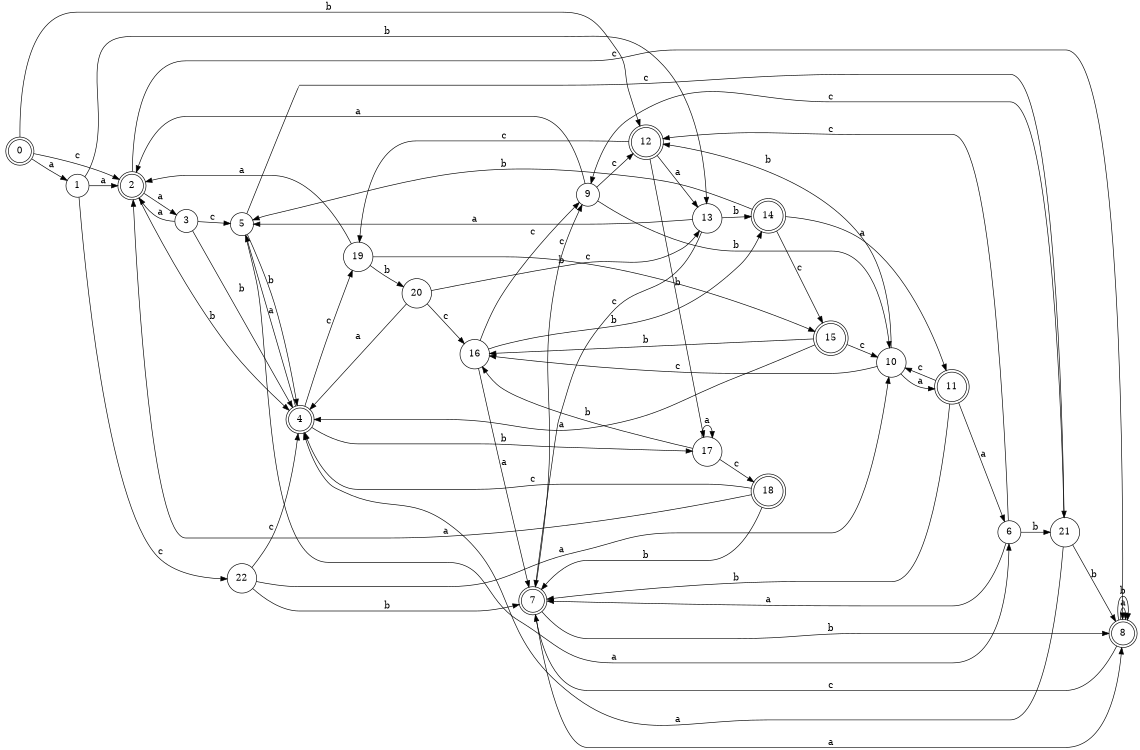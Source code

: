 digraph n19_4 {
__start0 [label="" shape="none"];

rankdir=LR;
size="8,5";

s0 [style="rounded,filled", color="black", fillcolor="white" shape="doublecircle", label="0"];
s1 [style="filled", color="black", fillcolor="white" shape="circle", label="1"];
s2 [style="rounded,filled", color="black", fillcolor="white" shape="doublecircle", label="2"];
s3 [style="filled", color="black", fillcolor="white" shape="circle", label="3"];
s4 [style="rounded,filled", color="black", fillcolor="white" shape="doublecircle", label="4"];
s5 [style="filled", color="black", fillcolor="white" shape="circle", label="5"];
s6 [style="filled", color="black", fillcolor="white" shape="circle", label="6"];
s7 [style="rounded,filled", color="black", fillcolor="white" shape="doublecircle", label="7"];
s8 [style="rounded,filled", color="black", fillcolor="white" shape="doublecircle", label="8"];
s9 [style="filled", color="black", fillcolor="white" shape="circle", label="9"];
s10 [style="filled", color="black", fillcolor="white" shape="circle", label="10"];
s11 [style="rounded,filled", color="black", fillcolor="white" shape="doublecircle", label="11"];
s12 [style="rounded,filled", color="black", fillcolor="white" shape="doublecircle", label="12"];
s13 [style="filled", color="black", fillcolor="white" shape="circle", label="13"];
s14 [style="rounded,filled", color="black", fillcolor="white" shape="doublecircle", label="14"];
s15 [style="rounded,filled", color="black", fillcolor="white" shape="doublecircle", label="15"];
s16 [style="filled", color="black", fillcolor="white" shape="circle", label="16"];
s17 [style="filled", color="black", fillcolor="white" shape="circle", label="17"];
s18 [style="rounded,filled", color="black", fillcolor="white" shape="doublecircle", label="18"];
s19 [style="filled", color="black", fillcolor="white" shape="circle", label="19"];
s20 [style="filled", color="black", fillcolor="white" shape="circle", label="20"];
s21 [style="filled", color="black", fillcolor="white" shape="circle", label="21"];
s22 [style="filled", color="black", fillcolor="white" shape="circle", label="22"];
s0 -> s1 [label="a"];
s0 -> s12 [label="b"];
s0 -> s2 [label="c"];
s1 -> s2 [label="a"];
s1 -> s13 [label="b"];
s1 -> s22 [label="c"];
s2 -> s3 [label="a"];
s2 -> s4 [label="b"];
s2 -> s8 [label="c"];
s3 -> s2 [label="a"];
s3 -> s4 [label="b"];
s3 -> s5 [label="c"];
s4 -> s5 [label="a"];
s4 -> s17 [label="b"];
s4 -> s19 [label="c"];
s5 -> s6 [label="a"];
s5 -> s4 [label="b"];
s5 -> s21 [label="c"];
s6 -> s7 [label="a"];
s6 -> s21 [label="b"];
s6 -> s12 [label="c"];
s7 -> s8 [label="a"];
s7 -> s8 [label="b"];
s7 -> s9 [label="c"];
s8 -> s8 [label="a"];
s8 -> s8 [label="b"];
s8 -> s7 [label="c"];
s9 -> s2 [label="a"];
s9 -> s10 [label="b"];
s9 -> s12 [label="c"];
s10 -> s11 [label="a"];
s10 -> s12 [label="b"];
s10 -> s16 [label="c"];
s11 -> s6 [label="a"];
s11 -> s7 [label="b"];
s11 -> s10 [label="c"];
s12 -> s13 [label="a"];
s12 -> s17 [label="b"];
s12 -> s19 [label="c"];
s13 -> s5 [label="a"];
s13 -> s14 [label="b"];
s13 -> s7 [label="c"];
s14 -> s11 [label="a"];
s14 -> s5 [label="b"];
s14 -> s15 [label="c"];
s15 -> s4 [label="a"];
s15 -> s16 [label="b"];
s15 -> s10 [label="c"];
s16 -> s7 [label="a"];
s16 -> s14 [label="b"];
s16 -> s9 [label="c"];
s17 -> s17 [label="a"];
s17 -> s16 [label="b"];
s17 -> s18 [label="c"];
s18 -> s2 [label="a"];
s18 -> s7 [label="b"];
s18 -> s4 [label="c"];
s19 -> s2 [label="a"];
s19 -> s20 [label="b"];
s19 -> s15 [label="c"];
s20 -> s4 [label="a"];
s20 -> s13 [label="b"];
s20 -> s16 [label="c"];
s21 -> s4 [label="a"];
s21 -> s8 [label="b"];
s21 -> s9 [label="c"];
s22 -> s10 [label="a"];
s22 -> s7 [label="b"];
s22 -> s4 [label="c"];

}